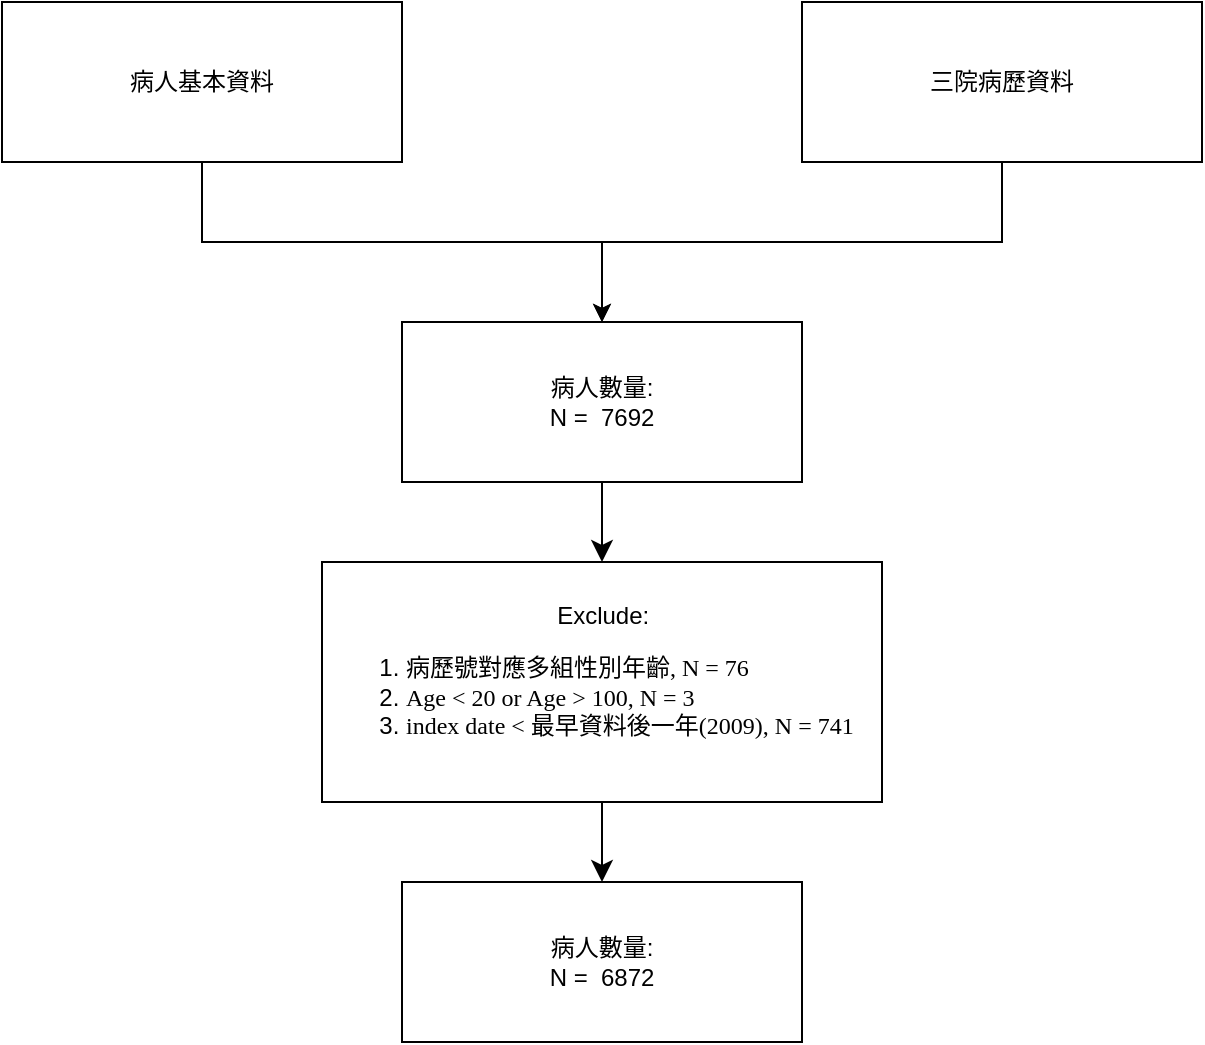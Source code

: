 <mxfile scale="1" border="0" version="24.6.4" type="device">
  <diagram name="第 1 页" id="3xM15-5e25fEDS3Bbd2N">
    <mxGraphModel dx="794" dy="434" grid="1" gridSize="10" guides="1" tooltips="1" connect="1" arrows="1" fold="1" page="1" pageScale="1" pageWidth="827" pageHeight="1169" math="0" shadow="0">
      <root>
        <mxCell id="0" />
        <mxCell id="1" parent="0" />
        <mxCell id="mZ2IUZgzmPiGWLQ8muih-4" value="&lt;font face=&quot;Arial Unicode MS&quot;&gt;三院病歷資料&lt;/font&gt;" style="rounded=0;whiteSpace=wrap;html=1;" parent="1" vertex="1">
          <mxGeometry x="520" y="280" width="200" height="80" as="geometry" />
        </mxCell>
        <mxCell id="mZ2IUZgzmPiGWLQ8muih-3" value="病人基本資料" style="rounded=0;whiteSpace=wrap;html=1;" parent="1" vertex="1">
          <mxGeometry x="120" y="280" width="200" height="80" as="geometry" />
        </mxCell>
        <mxCell id="mZ2IUZgzmPiGWLQ8muih-34" style="edgeStyle=orthogonalEdgeStyle;rounded=0;orthogonalLoop=1;jettySize=auto;html=1;entryX=0.5;entryY=0;entryDx=0;entryDy=0;" parent="1" edge="1">
          <mxGeometry relative="1" as="geometry">
            <mxPoint x="380" y="1120" as="sourcePoint" />
          </mxGeometry>
        </mxCell>
        <mxCell id="e1Wi5L00jBT5EHBe22-0-46" style="edgeStyle=none;curved=1;rounded=0;orthogonalLoop=1;jettySize=auto;html=1;fontSize=12;startSize=8;endSize=8;" parent="1" source="Zb8fas5pSVloOatjgACy-12" target="e1Wi5L00jBT5EHBe22-0-45" edge="1">
          <mxGeometry relative="1" as="geometry" />
        </mxCell>
        <mxCell id="Zb8fas5pSVloOatjgACy-12" value="&lt;div style=&quot;text-align: center;&quot;&gt;&amp;nbsp; &amp;nbsp; Exclude:&lt;font face=&quot;Helvetica&quot;&gt;&lt;br&gt;&lt;/font&gt;&lt;/div&gt;&lt;div style=&quot;&quot;&gt;&lt;ol&gt;&lt;li&gt;&lt;span style=&quot;background-color: initial; text-indent: -18pt;&quot;&gt;&lt;font face=&quot;oNGR1jl8YvlmxtVdkNMe&quot;&gt;病歷號對應多組性別年齡, N = 76&lt;/font&gt;&lt;/span&gt;&lt;/li&gt;&lt;li&gt;&lt;font face=&quot;oNGR1jl8YvlmxtVdkNMe&quot;&gt;Age &amp;lt; 20 or Age &amp;gt; 100, N = 3&lt;/font&gt;&lt;/li&gt;&lt;li&gt;&lt;font face=&quot;oNGR1jl8YvlmxtVdkNMe&quot;&gt;index date &amp;lt; 最早資料後一年(2009), N = 741&lt;/font&gt;&lt;br&gt;&lt;/li&gt;&lt;/ol&gt;&lt;ol&gt;&lt;/ol&gt;&lt;/div&gt;" style="rounded=0;whiteSpace=wrap;html=1;align=left;" parent="1" vertex="1">
          <mxGeometry x="280" y="560" width="280" height="120" as="geometry" />
        </mxCell>
        <mxCell id="e1Wi5L00jBT5EHBe22-0-44" style="edgeStyle=none;curved=1;rounded=0;orthogonalLoop=1;jettySize=auto;html=1;fontSize=12;startSize=8;endSize=8;" parent="1" source="e1Wi5L00jBT5EHBe22-0-36" target="Zb8fas5pSVloOatjgACy-12" edge="1">
          <mxGeometry relative="1" as="geometry" />
        </mxCell>
        <mxCell id="e1Wi5L00jBT5EHBe22-0-36" value="病人數量:&lt;div&gt;&lt;div&gt;N =&amp;nbsp; 7692&lt;/div&gt;&lt;/div&gt;" style="rounded=0;whiteSpace=wrap;html=1;" parent="1" vertex="1">
          <mxGeometry x="320" y="440" width="200" height="80" as="geometry" />
        </mxCell>
        <mxCell id="e1Wi5L00jBT5EHBe22-0-43" style="edgeStyle=orthogonalEdgeStyle;rounded=0;orthogonalLoop=1;jettySize=auto;html=1;exitX=0.5;exitY=1;exitDx=0;exitDy=0;" parent="1" edge="1">
          <mxGeometry relative="1" as="geometry">
            <mxPoint x="140" y="360" as="sourcePoint" />
            <mxPoint x="420" y="440" as="targetPoint" />
            <Array as="points">
              <mxPoint x="220" y="360" />
              <mxPoint x="220" y="400" />
              <mxPoint x="420" y="400" />
            </Array>
          </mxGeometry>
        </mxCell>
        <mxCell id="e1Wi5L00jBT5EHBe22-0-45" value="病人數量:&lt;div&gt;&lt;div&gt;N =&amp;nbsp; 6872&lt;/div&gt;&lt;/div&gt;" style="rounded=0;whiteSpace=wrap;html=1;" parent="1" vertex="1">
          <mxGeometry x="320" y="720" width="200" height="80" as="geometry" />
        </mxCell>
        <mxCell id="e1Wi5L00jBT5EHBe22-0-66" style="edgeStyle=none;curved=1;rounded=0;orthogonalLoop=1;jettySize=auto;html=1;fontSize=12;startSize=8;endSize=8;" parent="1" edge="1">
          <mxGeometry relative="1" as="geometry">
            <mxPoint x="900" y="1040" as="targetPoint" />
          </mxGeometry>
        </mxCell>
        <mxCell id="p-KfTTYy7W1M97nQ82ZX-1" style="edgeStyle=orthogonalEdgeStyle;rounded=0;orthogonalLoop=1;jettySize=auto;html=1;exitX=0.5;exitY=1;exitDx=0;exitDy=0;" parent="1" edge="1">
          <mxGeometry relative="1" as="geometry">
            <mxPoint x="540" y="360" as="sourcePoint" />
            <mxPoint x="420" y="440" as="targetPoint" />
            <Array as="points">
              <mxPoint x="620" y="360" />
              <mxPoint x="620" y="400" />
              <mxPoint x="420" y="400" />
              <mxPoint x="420" y="440" />
            </Array>
          </mxGeometry>
        </mxCell>
      </root>
    </mxGraphModel>
  </diagram>
</mxfile>
